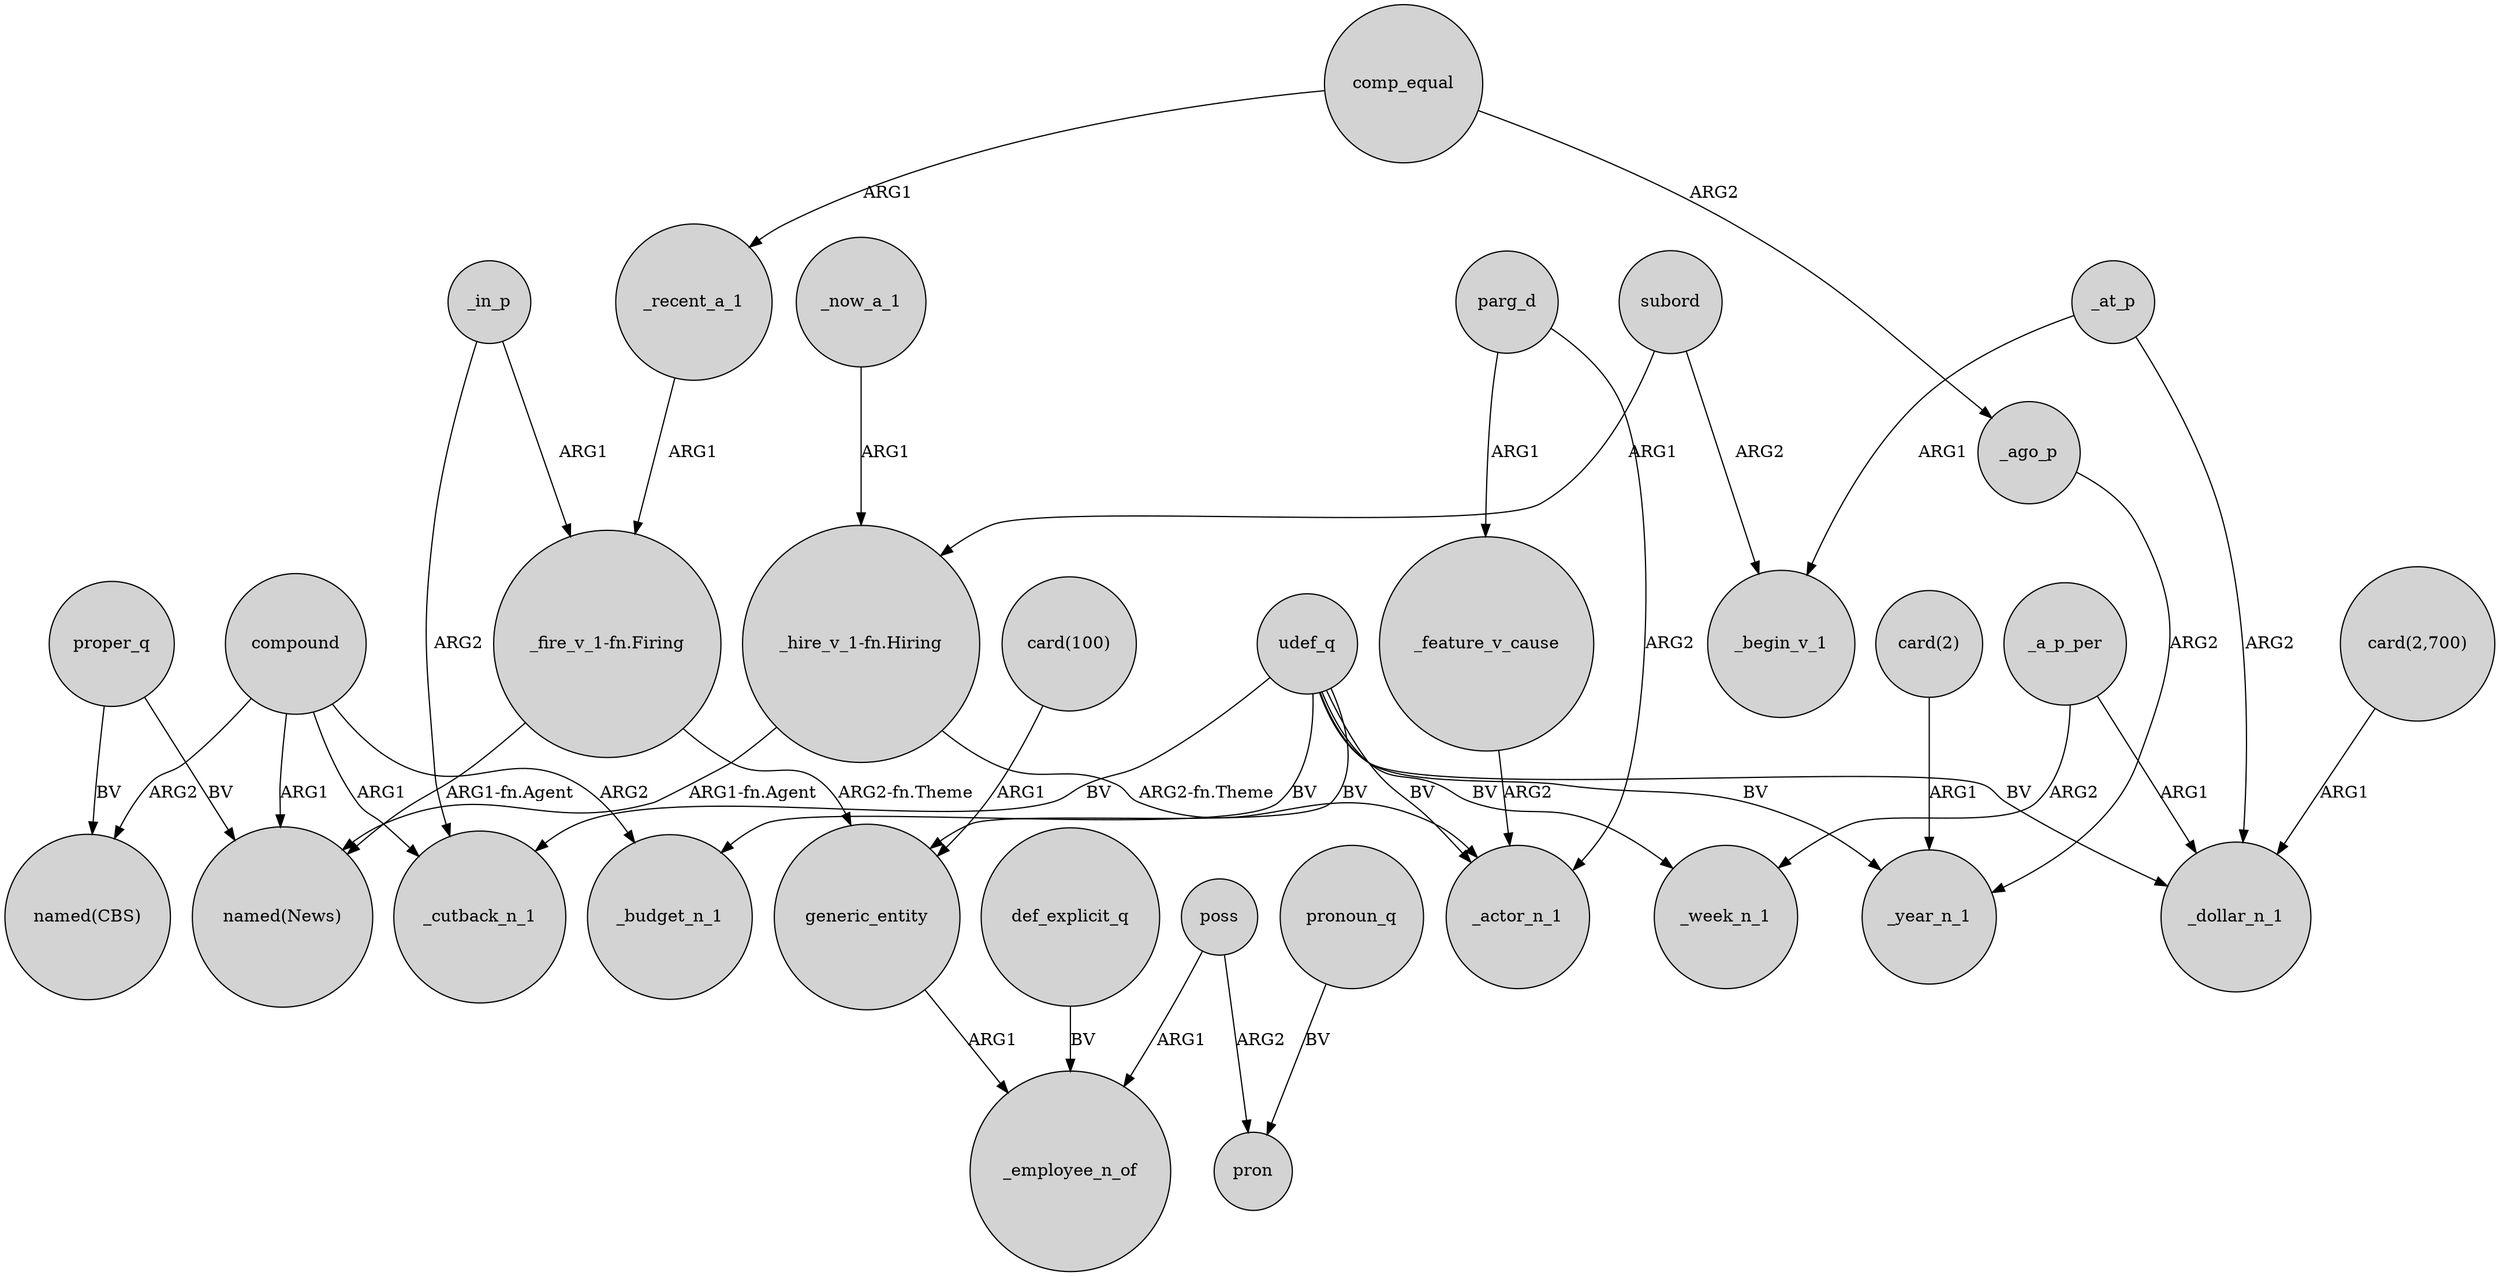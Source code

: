 digraph {
	node [shape=circle style=filled]
	compound -> "named(News)" [label=ARG1]
	comp_equal -> _recent_a_1 [label=ARG1]
	udef_q -> _cutback_n_1 [label=BV]
	_at_p -> _dollar_n_1 [label=ARG2]
	_at_p -> _begin_v_1 [label=ARG1]
	udef_q -> generic_entity [label=BV]
	udef_q -> _actor_n_1 [label=BV]
	poss -> pron [label=ARG2]
	parg_d -> _actor_n_1 [label=ARG2]
	"card(100)" -> generic_entity [label=ARG1]
	proper_q -> "named(CBS)" [label=BV]
	_in_p -> _cutback_n_1 [label=ARG2]
	"card(2,700)" -> _dollar_n_1 [label=ARG1]
	"_hire_v_1-fn.Hiring" -> "named(News)" [label="ARG1-fn.Agent"]
	comp_equal -> _ago_p [label=ARG2]
	compound -> _budget_n_1 [label=ARG2]
	def_explicit_q -> _employee_n_of [label=BV]
	compound -> _cutback_n_1 [label=ARG1]
	proper_q -> "named(News)" [label=BV]
	_feature_v_cause -> _actor_n_1 [label=ARG2]
	_a_p_per -> _dollar_n_1 [label=ARG1]
	pronoun_q -> pron [label=BV]
	_ago_p -> _year_n_1 [label=ARG2]
	poss -> _employee_n_of [label=ARG1]
	"_fire_v_1-fn.Firing" -> generic_entity [label="ARG2-fn.Theme"]
	compound -> "named(CBS)" [label=ARG2]
	"card(2)" -> _year_n_1 [label=ARG1]
	udef_q -> _week_n_1 [label=BV]
	subord -> _begin_v_1 [label=ARG2]
	udef_q -> _budget_n_1 [label=BV]
	subord -> "_hire_v_1-fn.Hiring" [label=ARG1]
	_in_p -> "_fire_v_1-fn.Firing" [label=ARG1]
	_recent_a_1 -> "_fire_v_1-fn.Firing" [label=ARG1]
	"_hire_v_1-fn.Hiring" -> _actor_n_1 [label="ARG2-fn.Theme"]
	generic_entity -> _employee_n_of [label=ARG1]
	_a_p_per -> _week_n_1 [label=ARG2]
	udef_q -> _year_n_1 [label=BV]
	_now_a_1 -> "_hire_v_1-fn.Hiring" [label=ARG1]
	"_fire_v_1-fn.Firing" -> "named(News)" [label="ARG1-fn.Agent"]
	parg_d -> _feature_v_cause [label=ARG1]
	udef_q -> _dollar_n_1 [label=BV]
}
